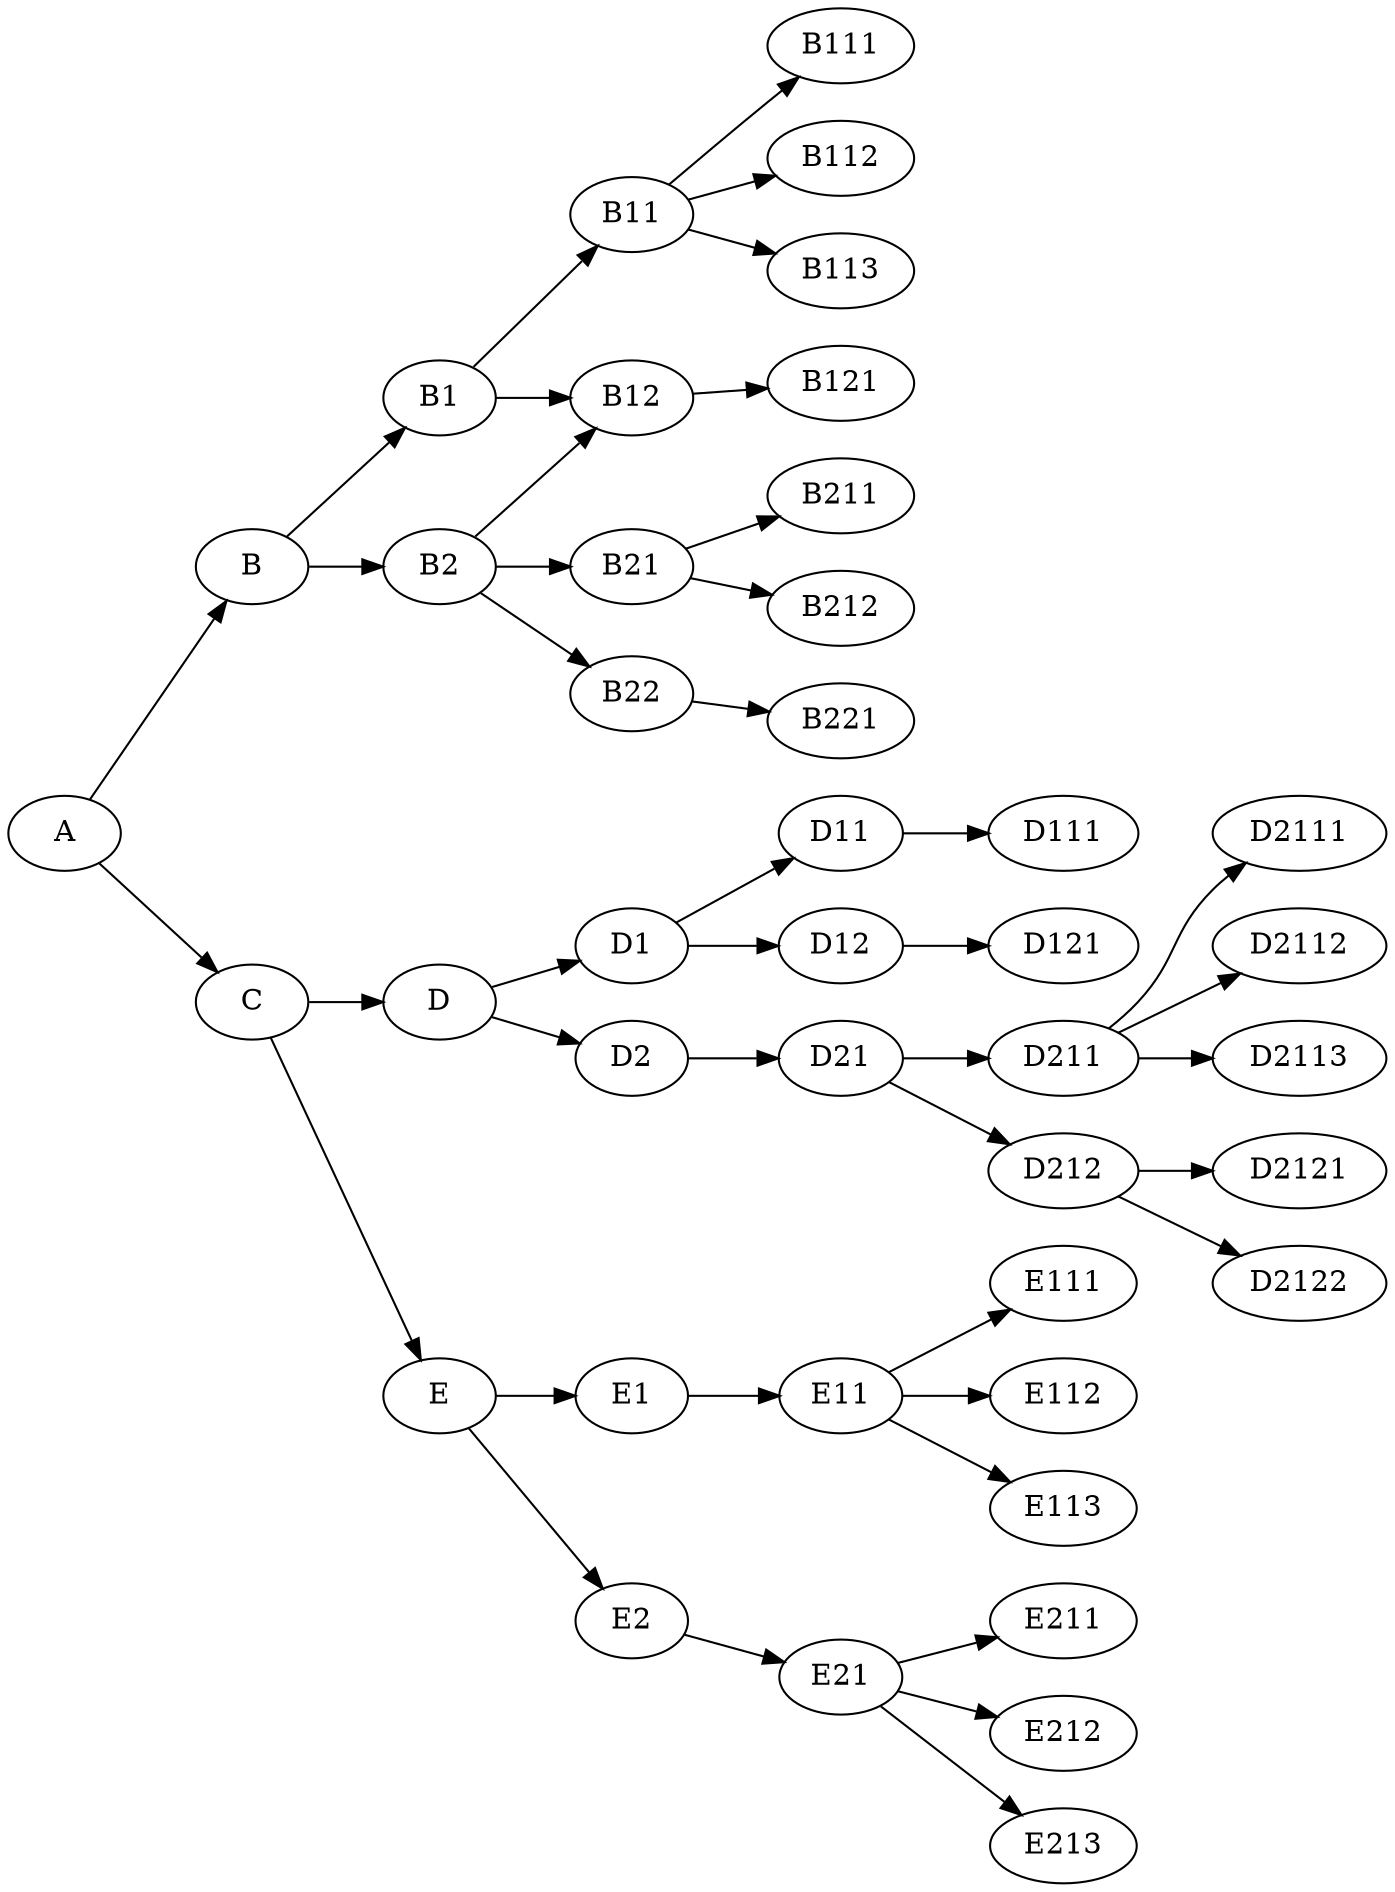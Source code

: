digraph G {  
  rankdir=LR ;
  ordering=in ;
  A[texlbl="AI-Based PDE Solvers"];
  A -> B
  A -> C
  B[texlbl="Continuous"];
  C[texlbl="Discrete"];
  B -> B1 
  B -> B2
  B1[texlbl="Physics-Informed"];
  B2[texlbl="Neural Operators"];
  B1 -> B11
  B1 -> B12
  B2 -> B12
  B2 -> B21
  B2 -> B22
  B11[texlbl="PINN"];
  B111[texlbl="[63]"];
  B112[texlbl="[64]"];
  B113[texlbl="[98]"];
  B11 -> B111
  B11 -> B112
  B11 -> B113
  B21[texlbl="FNO"];
  B211[texlbl="[45]"];
  B212[texlbl="[76]"];
  B21 -> B211
  B21 -> B212
  B22[texlbl="DeepONet"];
  B221[texlbl="[82]"];
  B22 -> B221
  B12[texlbl="PINO"];
  B121[texlbl="[77]"];
  B12 -> B121
  C -> D
  C -> E
  D[texlbl="ML-Based"];
  D -> D1
  D -> D2
  D1[texlbl="Standalone"];
  D1 -> D11
  D1 -> D12
  D11[texlbl="CNN"];
  D111[texlbl="[124]"];
  D11 -> D111
  D12[texlbl="GNN"];
  D121[texlbl="[93]"];
  D12 -> D121
  D2[texlbl="Hybrid"];
  D2 -> D21
  D21[texlbl="MG-Based"];
  D21 -> D211
  D21 -> D212
  D211[texlbl="Prolongation"];
  D2111[texlbl="[44]"];
  D2112[texlbl="[62]"];
  D2113[texlbl="[84]"];
  D211 -> D2111
  D211 -> D2112
  D211 -> D2113
  D212[texlbl="Smoothing"];
  D2121[texlbl="[32]"];
  D2122[texlbl="[57]"];
  D212 -> D2121
  D212 -> D2122
  E[texlbl="Algorithm Design"];
  E -> E1
  E -> E2
  E1[texlbl="Top-Down"];
  E2[texlbl="Bottom-Up"];
  E1 -> E11
  E2 -> E21
  E11[texlbl="Combinatorial"];
  E111[texlbl="[14]"];
  E112[texlbl="[92]"];
  E113[texlbl="[122]"];
  E11 -> E111
  E11 -> E112
  E11 -> E113
  E21[texlbl="Grammar-Based"];
  E211[texlbl="[111]"];
  E212[texlbl="[112]"];
  E213[texlbl="[113]"];
  E21 -> E211
  E21 -> E212
  E21 -> E213
}
